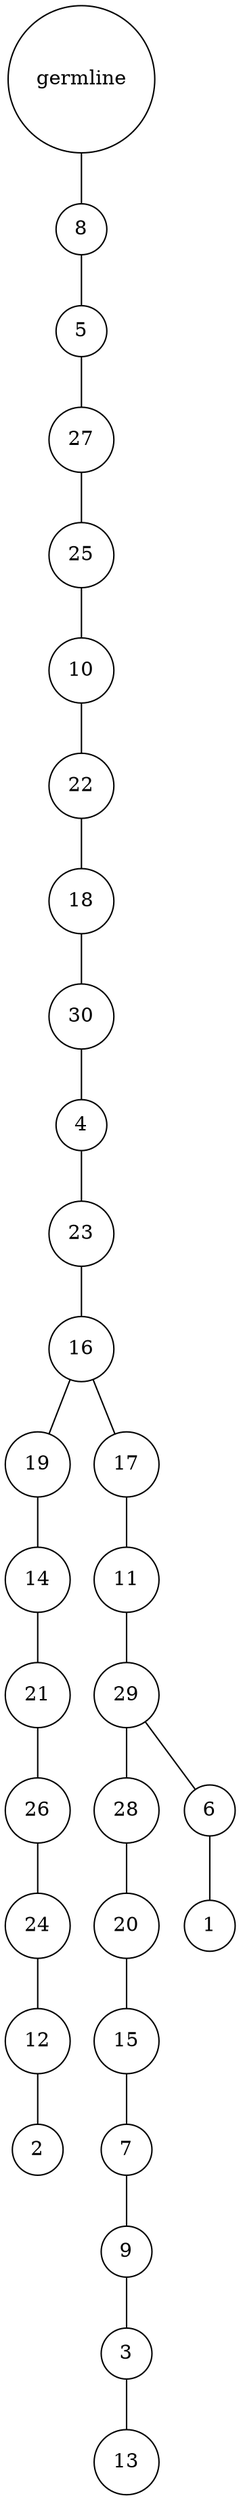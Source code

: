 graph {
	rankdir=UD;
	splines=line;
	node [shape=circle]
	"0x7fa9b60254c0" [label="germline"];
	"0x7fa9b60254f0" [label="8"];
	"0x7fa9b60254c0" -- "0x7fa9b60254f0" ;
	"0x7fa9b6025520" [label="5"];
	"0x7fa9b60254f0" -- "0x7fa9b6025520" ;
	"0x7fa9b6025550" [label="27"];
	"0x7fa9b6025520" -- "0x7fa9b6025550" ;
	"0x7fa9b6025580" [label="25"];
	"0x7fa9b6025550" -- "0x7fa9b6025580" ;
	"0x7fa9b60255b0" [label="10"];
	"0x7fa9b6025580" -- "0x7fa9b60255b0" ;
	"0x7fa9b60255e0" [label="22"];
	"0x7fa9b60255b0" -- "0x7fa9b60255e0" ;
	"0x7fa9b6025610" [label="18"];
	"0x7fa9b60255e0" -- "0x7fa9b6025610" ;
	"0x7fa9b6025640" [label="30"];
	"0x7fa9b6025610" -- "0x7fa9b6025640" ;
	"0x7fa9b6025670" [label="4"];
	"0x7fa9b6025640" -- "0x7fa9b6025670" ;
	"0x7fa9b60256a0" [label="23"];
	"0x7fa9b6025670" -- "0x7fa9b60256a0" ;
	"0x7fa9b60256d0" [label="16"];
	"0x7fa9b60256a0" -- "0x7fa9b60256d0" ;
	"0x7fa9b6025700" [label="19"];
	"0x7fa9b60256d0" -- "0x7fa9b6025700" ;
	"0x7fa9b6025730" [label="14"];
	"0x7fa9b6025700" -- "0x7fa9b6025730" ;
	"0x7fa9b6025760" [label="21"];
	"0x7fa9b6025730" -- "0x7fa9b6025760" ;
	"0x7fa9b6025790" [label="26"];
	"0x7fa9b6025760" -- "0x7fa9b6025790" ;
	"0x7fa9b60257c0" [label="24"];
	"0x7fa9b6025790" -- "0x7fa9b60257c0" ;
	"0x7fa9b60257f0" [label="12"];
	"0x7fa9b60257c0" -- "0x7fa9b60257f0" ;
	"0x7fa9b6025820" [label="2"];
	"0x7fa9b60257f0" -- "0x7fa9b6025820" ;
	"0x7fa9b6025850" [label="17"];
	"0x7fa9b60256d0" -- "0x7fa9b6025850" ;
	"0x7fa9b6025880" [label="11"];
	"0x7fa9b6025850" -- "0x7fa9b6025880" ;
	"0x7fa9b60258b0" [label="29"];
	"0x7fa9b6025880" -- "0x7fa9b60258b0" ;
	"0x7fa9b60258e0" [label="28"];
	"0x7fa9b60258b0" -- "0x7fa9b60258e0" ;
	"0x7fa9b6025910" [label="20"];
	"0x7fa9b60258e0" -- "0x7fa9b6025910" ;
	"0x7fa9b6025940" [label="15"];
	"0x7fa9b6025910" -- "0x7fa9b6025940" ;
	"0x7fa9b6025970" [label="7"];
	"0x7fa9b6025940" -- "0x7fa9b6025970" ;
	"0x7fa9b60259a0" [label="9"];
	"0x7fa9b6025970" -- "0x7fa9b60259a0" ;
	"0x7fa9b60259d0" [label="3"];
	"0x7fa9b60259a0" -- "0x7fa9b60259d0" ;
	"0x7fa9b6025a00" [label="13"];
	"0x7fa9b60259d0" -- "0x7fa9b6025a00" ;
	"0x7fa9b6025a30" [label="6"];
	"0x7fa9b60258b0" -- "0x7fa9b6025a30" ;
	"0x7fa9b6025a60" [label="1"];
	"0x7fa9b6025a30" -- "0x7fa9b6025a60" ;
}
